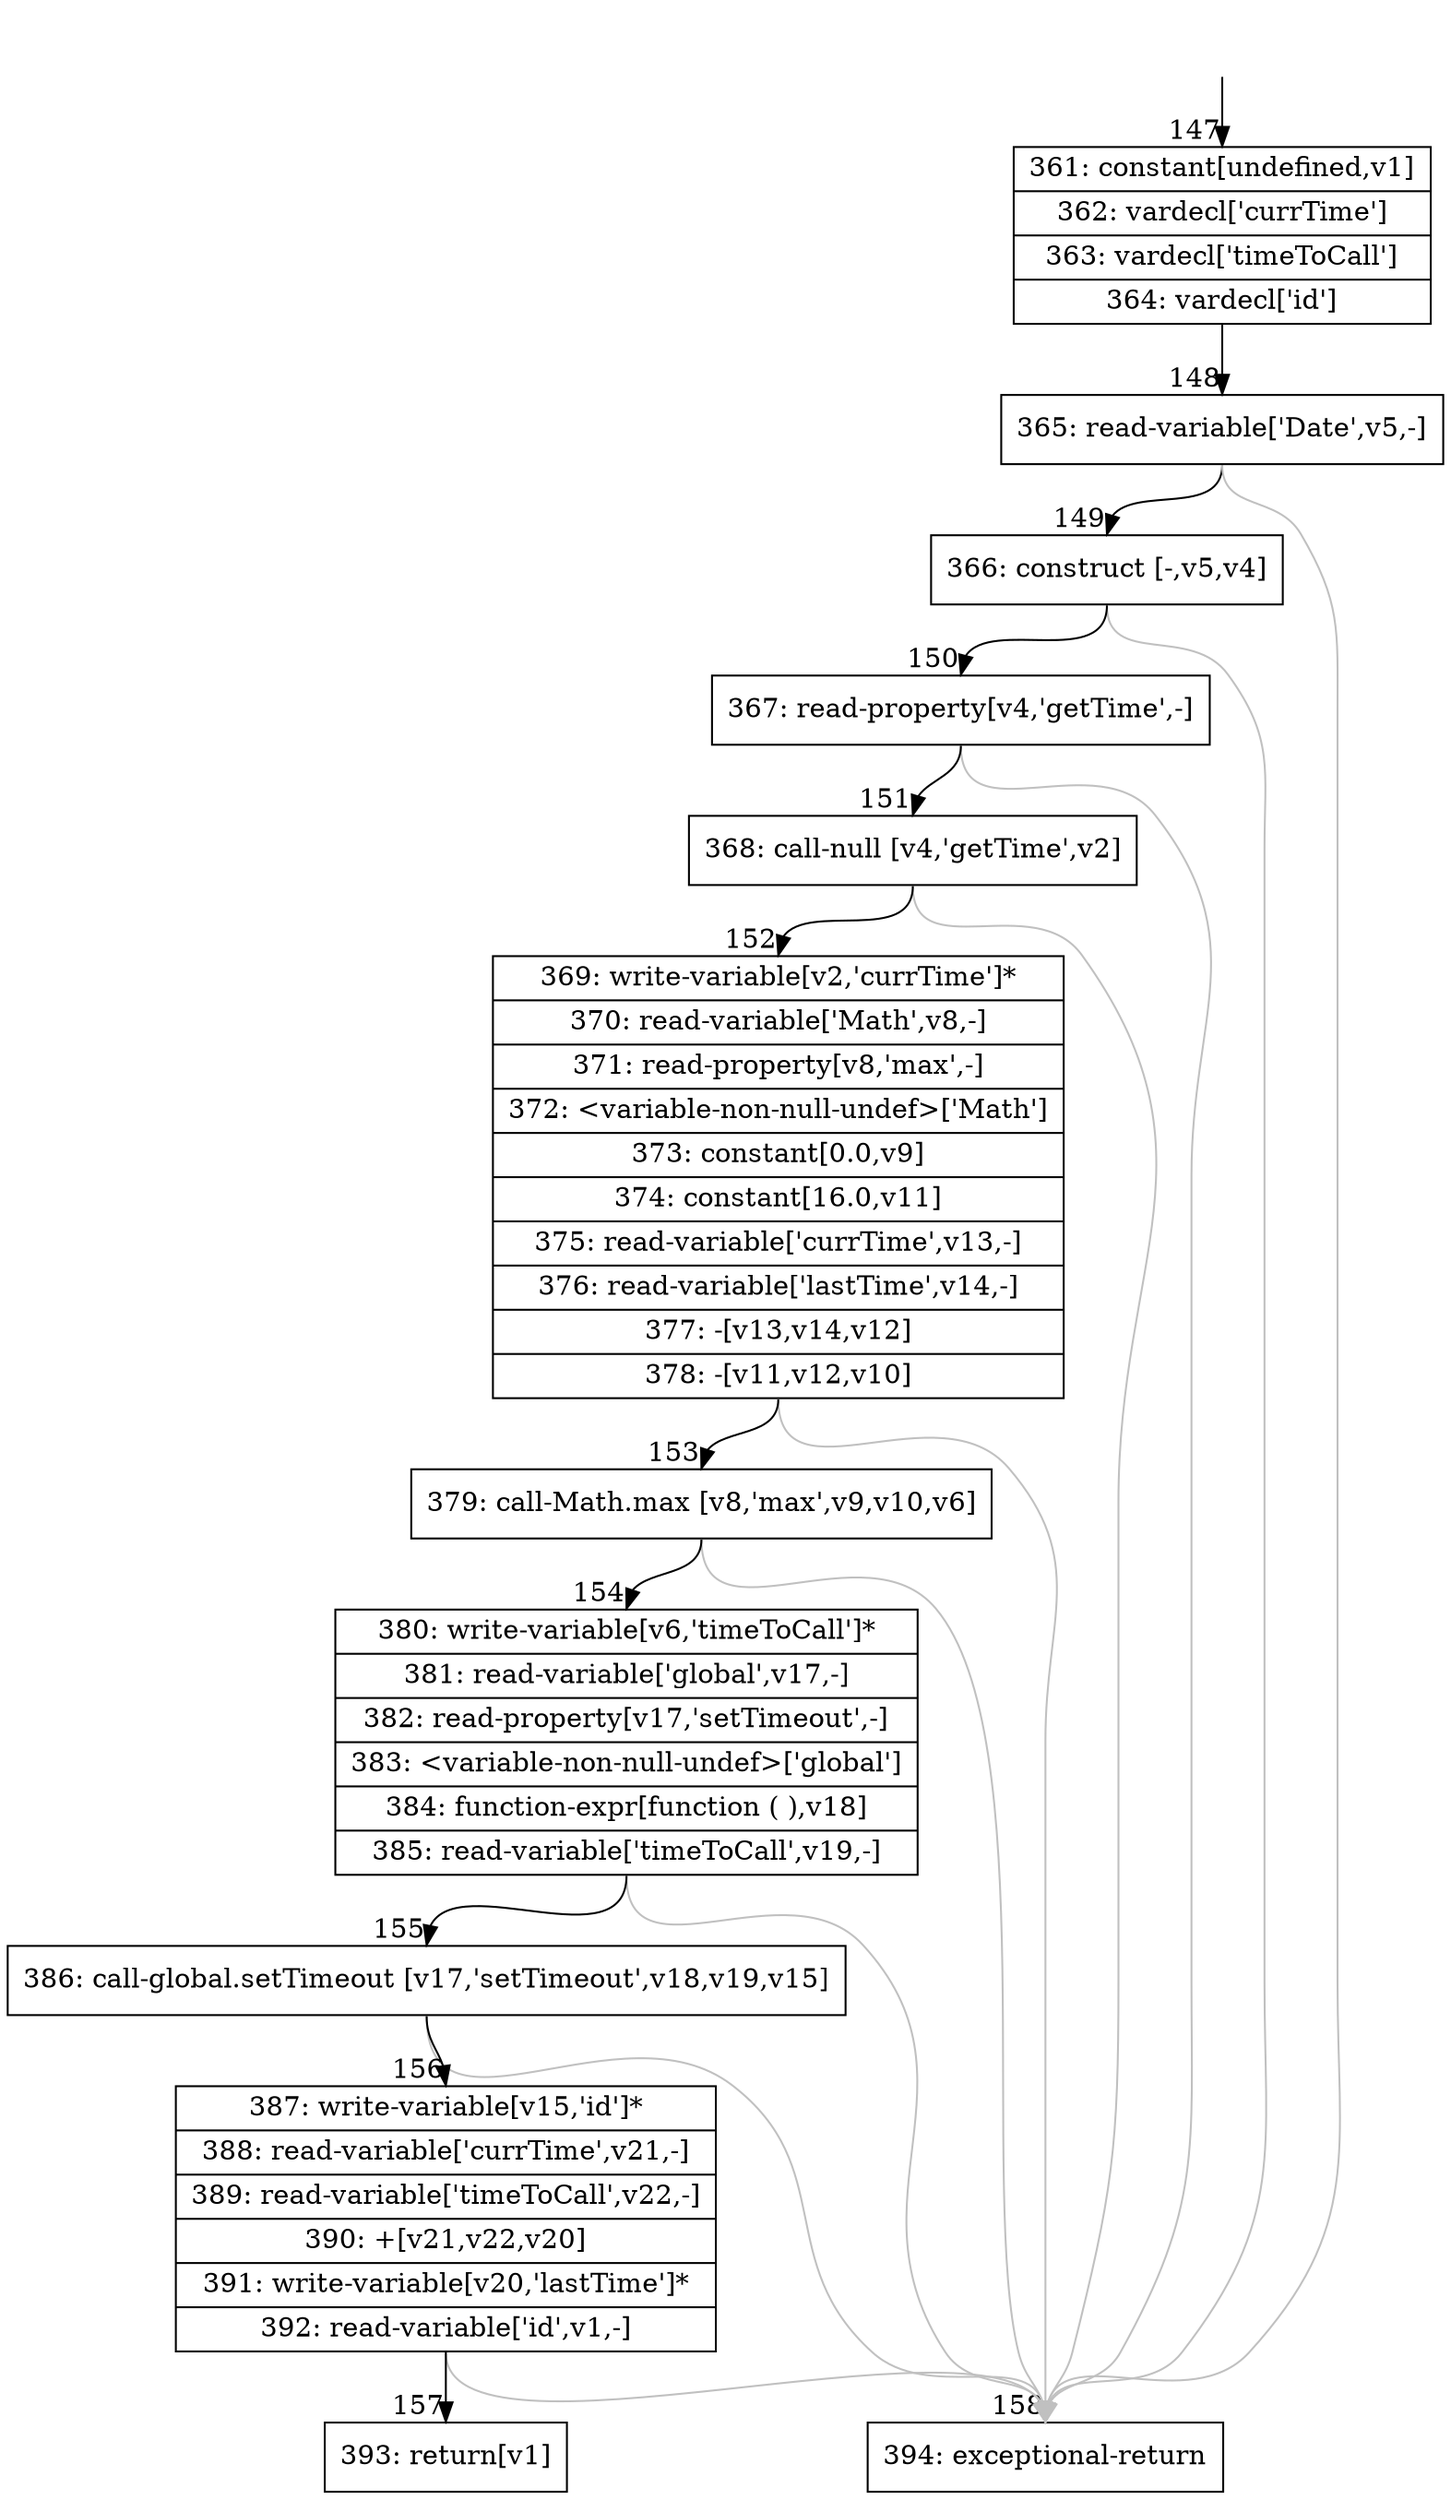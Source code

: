 digraph {
rankdir="TD"
BB_entry13[shape=none,label=""];
BB_entry13 -> BB147 [tailport=s, headport=n, headlabel="    147"]
BB147 [shape=record label="{361: constant[undefined,v1]|362: vardecl['currTime']|363: vardecl['timeToCall']|364: vardecl['id']}" ] 
BB147 -> BB148 [tailport=s, headport=n, headlabel="      148"]
BB148 [shape=record label="{365: read-variable['Date',v5,-]}" ] 
BB148 -> BB149 [tailport=s, headport=n, headlabel="      149"]
BB148 -> BB158 [tailport=s, headport=n, color=gray, headlabel="      158"]
BB149 [shape=record label="{366: construct [-,v5,v4]}" ] 
BB149 -> BB150 [tailport=s, headport=n, headlabel="      150"]
BB149 -> BB158 [tailport=s, headport=n, color=gray]
BB150 [shape=record label="{367: read-property[v4,'getTime',-]}" ] 
BB150 -> BB151 [tailport=s, headport=n, headlabel="      151"]
BB150 -> BB158 [tailport=s, headport=n, color=gray]
BB151 [shape=record label="{368: call-null [v4,'getTime',v2]}" ] 
BB151 -> BB152 [tailport=s, headport=n, headlabel="      152"]
BB151 -> BB158 [tailport=s, headport=n, color=gray]
BB152 [shape=record label="{369: write-variable[v2,'currTime']*|370: read-variable['Math',v8,-]|371: read-property[v8,'max',-]|372: \<variable-non-null-undef\>['Math']|373: constant[0.0,v9]|374: constant[16.0,v11]|375: read-variable['currTime',v13,-]|376: read-variable['lastTime',v14,-]|377: -[v13,v14,v12]|378: -[v11,v12,v10]}" ] 
BB152 -> BB153 [tailport=s, headport=n, headlabel="      153"]
BB152 -> BB158 [tailport=s, headport=n, color=gray]
BB153 [shape=record label="{379: call-Math.max [v8,'max',v9,v10,v6]}" ] 
BB153 -> BB154 [tailport=s, headport=n, headlabel="      154"]
BB153 -> BB158 [tailport=s, headport=n, color=gray]
BB154 [shape=record label="{380: write-variable[v6,'timeToCall']*|381: read-variable['global',v17,-]|382: read-property[v17,'setTimeout',-]|383: \<variable-non-null-undef\>['global']|384: function-expr[function ( ),v18]|385: read-variable['timeToCall',v19,-]}" ] 
BB154 -> BB155 [tailport=s, headport=n, headlabel="      155"]
BB154 -> BB158 [tailport=s, headport=n, color=gray]
BB155 [shape=record label="{386: call-global.setTimeout [v17,'setTimeout',v18,v19,v15]}" ] 
BB155 -> BB156 [tailport=s, headport=n, headlabel="      156"]
BB155 -> BB158 [tailport=s, headport=n, color=gray]
BB156 [shape=record label="{387: write-variable[v15,'id']*|388: read-variable['currTime',v21,-]|389: read-variable['timeToCall',v22,-]|390: +[v21,v22,v20]|391: write-variable[v20,'lastTime']*|392: read-variable['id',v1,-]}" ] 
BB156 -> BB157 [tailport=s, headport=n, headlabel="      157"]
BB156 -> BB158 [tailport=s, headport=n, color=gray]
BB157 [shape=record label="{393: return[v1]}" ] 
BB158 [shape=record label="{394: exceptional-return}" ] 
//#$~ 122
}
